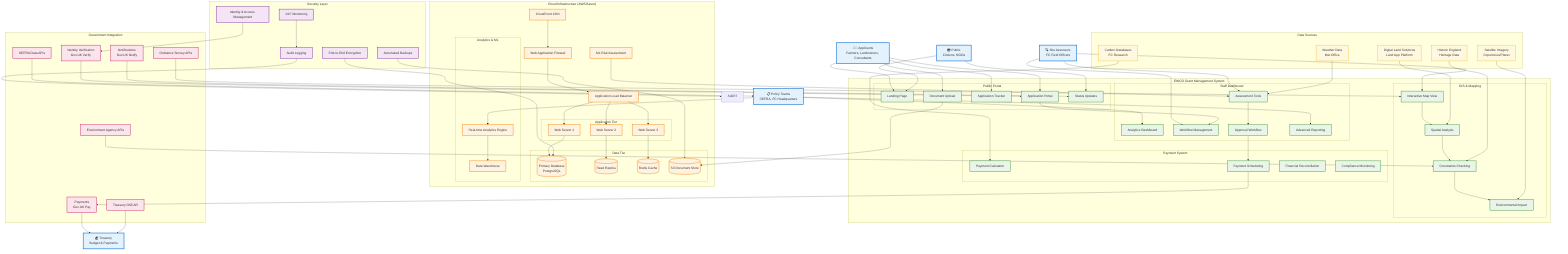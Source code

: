 graph TB
    %% External Stakeholders
    APPLICANTS[👨‍🌾 Applicants<br/>Farmers, Landowners, Consultants]
    ASSESSORS[🔍 Site Assessors<br/>FC Field Officers]
    POLICY[📋 Policy Teams<br/>DEFRA, FC Headquarters]
    TREASURY[💰 Treasury<br/>Budget & Payments]
    PUBLIC[🌍 Public<br/>Citizens, NGOs]

    %% Production Infrastructure
    subgraph "Cloud Infrastructure (AWS/Azure)"
        ALB[Application Load Balancer]
        WAF[Web Application Firewall]
        CDN[CloudFront CDN]
        
        subgraph "Application Tier"
            WEB1[Web Server 1]
            WEB2[Web Server 2]
            WEB3[Web Server 3]
        end
        
        subgraph "Data Tier"
            DBPRIMARY[(Primary Database<br/>PostgreSQL)]
            DBREPLICA[(Read Replica)]
            REDIS[(Redis Cache)]
            S3[(S3 Document Store)]
        end
        
        subgraph "Analytics & ML"
            ANALYTICS[Real-time Analytics Engine]
            ML[ML Risk Assessment]
            BIGDATA[Data Warehouse]
        end
    end

    %% Core Application Components
    subgraph "EWCO Grant Management System"
        subgraph "Public Portal"
            LANDING[Landing Page]
            APPLY[Application Portal]
            TRACKER[Application Tracker]
            DOCS[Document Upload]
            STATUS[Status Updates]
        end
        
        subgraph "Staff Dashboard"
            DASH[Analytics Dashboard]
            WORKFLOW[Workflow Management]
            ASSESSMENT[Assessment Tools]
            APPROVAL[Approval Workflow]
            REPORTING[Advanced Reporting]
        end
        
        subgraph "GIS & Mapping"
            MAPVIEW[Interactive Map View]
            SPATIAL[Spatial Analysis]
            CONSTRAINTS[Constraints Checking]
            IMPACT[Environmental Impact]
        end
        
        subgraph "Payment System"
            CALCULATOR[Payment Calculator]
            SCHEDULE[Payment Scheduling]
            RECONCILE[Financial Reconciliation]
            MONITORING[Compliance Monitoring]
        end
    end

    %% Integration Layer
    subgraph "Government Integration"
        VERIFY[Identity Verification<br/>Gov.UK Verify]
        NOTIFY[Notifications<br/>Gov.UK Notify]
        PAY[Payments<br/>Gov.UK Pay]
        DEFRAAPI[DEFRA Data APIs]
        OSCAR[Treasury OSCAR]
        ORDNANCE[Ordnance Survey APIs]
        ENVIRONMENT[Environment Agency APIs]
    end

    %% External Data Sources
    subgraph "Data Sources"
        LANDAPP[Digital Land Solutions<br/>Land App Platform]
        SATELLITE[Satellite Imagery<br/>Copernicus/Planet]
        WEATHER[Weather Data<br/>Met Office]
        CARBON[Carbon Databases<br/>FC Research]
        HERITAGE[Historic England<br/>Heritage Data]
    end

    %% Security & Compliance
    subgraph "Security Layer"
        IAM[Identity & Access Management]
        ENCRYPTION[End-to-End Encryption]
        BACKUP[Automated Backups]
        MONITOR[24/7 Monitoring]
        LOGS[Audit Logging]
    end

    %% User Interactions
    APPLICANTS --> LANDING
    APPLICANTS --> APPLY
    APPLICANTS --> TRACKER
    APPLICANTS --> DOCS
    
    ASSESSORS --> WORKFLOW
    ASSESSORS --> ASSESSMENT
    ASSESSORS --> MAPVIEW
    
    POLICY --> DASH
    POLICY --> REPORTING
    POLICY --> ANALYTICS
    
    PUBLIC --> STATUS
    PUBLIC --> LANDING

    %% System Flows
    APPLY --> WORKFLOW
    DOCS --> S3
    ASSESSMENT --> APPROVAL
    APPROVAL --> SCHEDULE
    SCHEDULE --> PAY
    
    MAPVIEW --> SPATIAL
    SPATIAL --> CONSTRAINTS
    CONSTRAINTS --> IMPACT
    
    %% External Integrations
    VERIFY --> APPLY
    NOTIFY --> STATUS
    PAY --> TREASURY
    DEFRAAPI --> POLICY
    OSCAR --> TREASURY
    
    LANDAPP --> SPATIAL
    SATELLITE --> IMPACT
    WEATHER --> ASSESSMENT
    CARBON --> CALCULATOR
    HERITAGE --> CONSTRAINTS
    ORDNANCE --> MAPVIEW
    ENVIRONMENT --> CONSTRAINTS

    %% Infrastructure Flows
    ALB --> WEB1
    ALB --> WEB2
    ALB --> WEB3
    WAF --> ALB
    CDN --> WAF
    
    WEB1 --> DBPRIMARY
    WEB2 --> DBREPLICA
    WEB3 --> REDIS
    
    ANALYTICS --> BIGDATA
    ML --> ASSESSMENT
    
    %% Security Flows
    IAM --> VERIFY
    ENCRYPTION --> DBPRIMARY
    BACKUP --> S3
    MONITOR --> LOGS
    LOGS --> AUDIT

    %% Styling
    classDef stakeholder fill:#e3f2fd,stroke:#1976d2,stroke-width:3px
    classDef infrastructure fill:#fff3e0,stroke:#f57c00,stroke-width:2px
    classDef application fill:#e8f5e8,stroke:#388e3c,stroke-width:2px
    classDef integration fill:#fce4ec,stroke:#c2185b,stroke-width:2px
    classDef security fill:#f3e5f5,stroke:#7b1fa2,stroke-width:2px
    classDef data fill:#fff8e1,stroke:#fbc02d,stroke-width:2px
    
    class APPLICANTS,ASSESSORS,POLICY,TREASURY,PUBLIC stakeholder
    class ALB,WAF,CDN,WEB1,WEB2,WEB3,DBPRIMARY,DBREPLICA,REDIS,S3,ANALYTICS,ML,BIGDATA infrastructure
    class LANDING,APPLY,TRACKER,DOCS,STATUS,DASH,WORKFLOW,ASSESSMENT,APPROVAL,REPORTING,MAPVIEW,SPATIAL,CONSTRAINTS,IMPACT,CALCULATOR,SCHEDULE,RECONCILE,MONITORING application
    class VERIFY,NOTIFY,PAY,DEFRAAPI,OSCAR,ORDNANCE,ENVIRONMENT integration
    class IAM,ENCRYPTION,BACKUP,MONITOR,LOGS security
    class LANDAPP,SATELLITE,WEATHER,CARBON,HERITAGE data